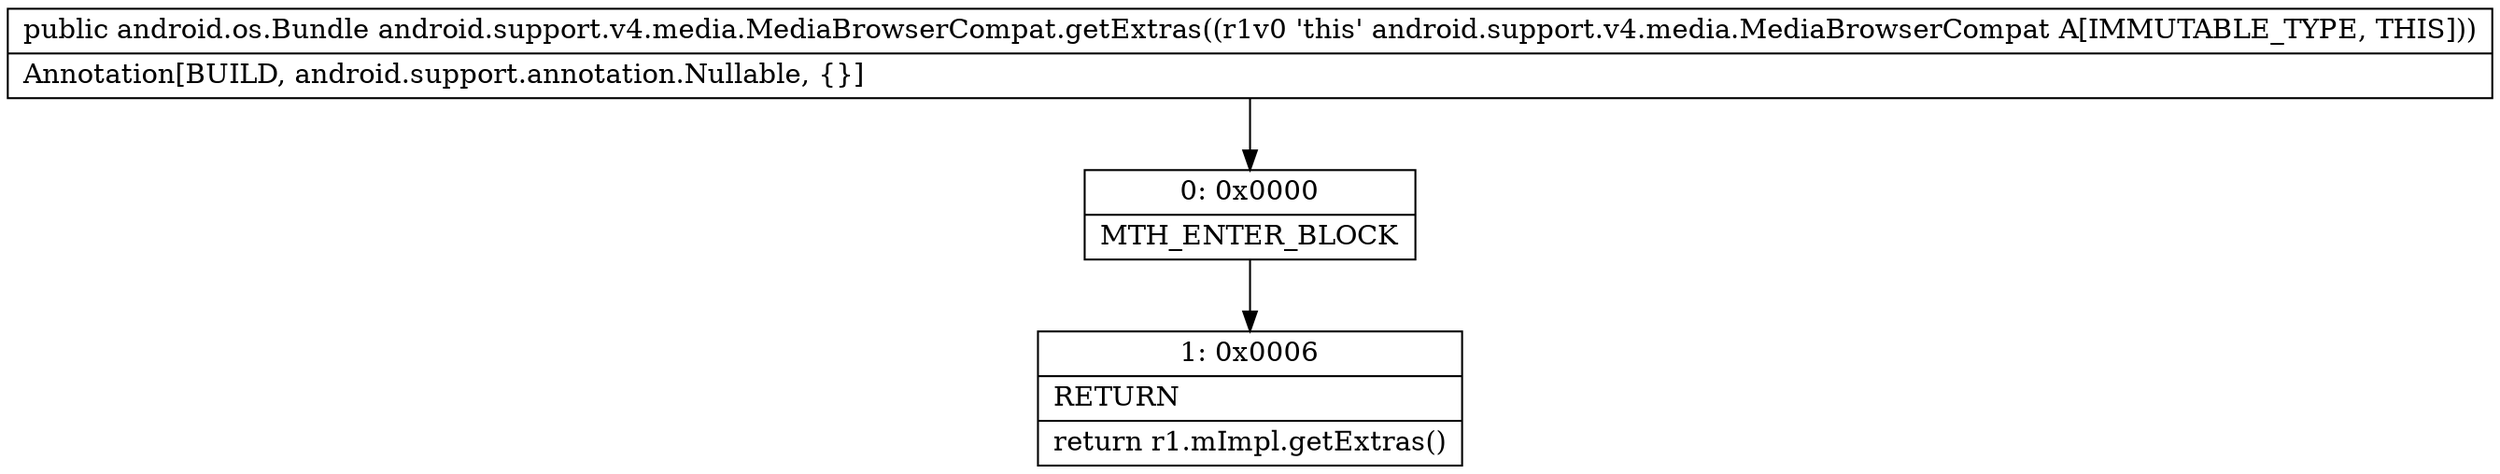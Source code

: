 digraph "CFG forandroid.support.v4.media.MediaBrowserCompat.getExtras()Landroid\/os\/Bundle;" {
Node_0 [shape=record,label="{0\:\ 0x0000|MTH_ENTER_BLOCK\l}"];
Node_1 [shape=record,label="{1\:\ 0x0006|RETURN\l|return r1.mImpl.getExtras()\l}"];
MethodNode[shape=record,label="{public android.os.Bundle android.support.v4.media.MediaBrowserCompat.getExtras((r1v0 'this' android.support.v4.media.MediaBrowserCompat A[IMMUTABLE_TYPE, THIS]))  | Annotation[BUILD, android.support.annotation.Nullable, \{\}]\l}"];
MethodNode -> Node_0;
Node_0 -> Node_1;
}

